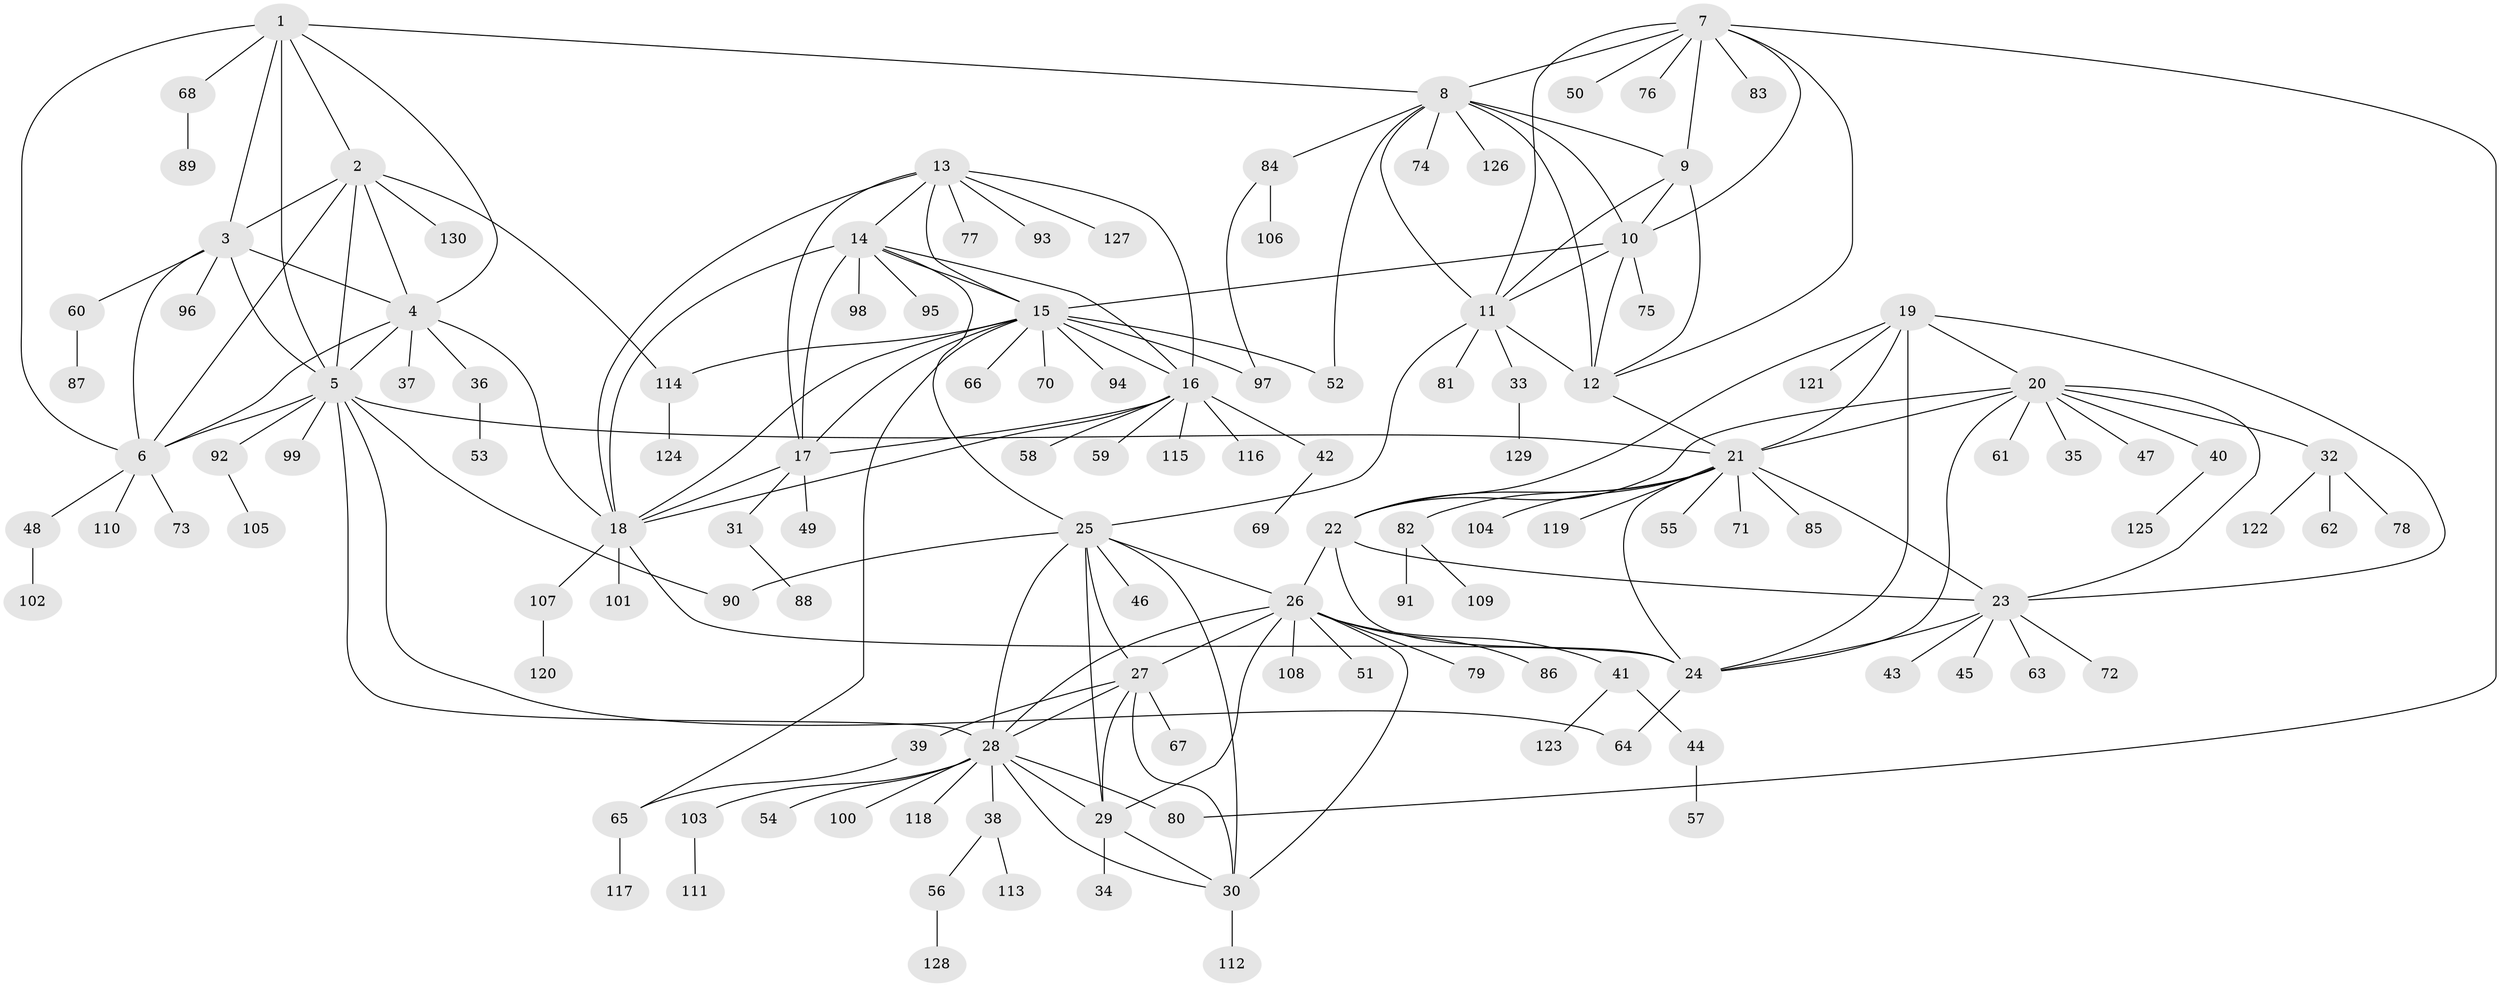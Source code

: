 // Generated by graph-tools (version 1.1) at 2025/50/03/09/25 03:50:40]
// undirected, 130 vertices, 192 edges
graph export_dot {
graph [start="1"]
  node [color=gray90,style=filled];
  1;
  2;
  3;
  4;
  5;
  6;
  7;
  8;
  9;
  10;
  11;
  12;
  13;
  14;
  15;
  16;
  17;
  18;
  19;
  20;
  21;
  22;
  23;
  24;
  25;
  26;
  27;
  28;
  29;
  30;
  31;
  32;
  33;
  34;
  35;
  36;
  37;
  38;
  39;
  40;
  41;
  42;
  43;
  44;
  45;
  46;
  47;
  48;
  49;
  50;
  51;
  52;
  53;
  54;
  55;
  56;
  57;
  58;
  59;
  60;
  61;
  62;
  63;
  64;
  65;
  66;
  67;
  68;
  69;
  70;
  71;
  72;
  73;
  74;
  75;
  76;
  77;
  78;
  79;
  80;
  81;
  82;
  83;
  84;
  85;
  86;
  87;
  88;
  89;
  90;
  91;
  92;
  93;
  94;
  95;
  96;
  97;
  98;
  99;
  100;
  101;
  102;
  103;
  104;
  105;
  106;
  107;
  108;
  109;
  110;
  111;
  112;
  113;
  114;
  115;
  116;
  117;
  118;
  119;
  120;
  121;
  122;
  123;
  124;
  125;
  126;
  127;
  128;
  129;
  130;
  1 -- 2;
  1 -- 3;
  1 -- 4;
  1 -- 5;
  1 -- 6;
  1 -- 8;
  1 -- 68;
  2 -- 3;
  2 -- 4;
  2 -- 5;
  2 -- 6;
  2 -- 114;
  2 -- 130;
  3 -- 4;
  3 -- 5;
  3 -- 6;
  3 -- 60;
  3 -- 96;
  4 -- 5;
  4 -- 6;
  4 -- 18;
  4 -- 36;
  4 -- 37;
  5 -- 6;
  5 -- 21;
  5 -- 28;
  5 -- 64;
  5 -- 90;
  5 -- 92;
  5 -- 99;
  6 -- 48;
  6 -- 73;
  6 -- 110;
  7 -- 8;
  7 -- 9;
  7 -- 10;
  7 -- 11;
  7 -- 12;
  7 -- 50;
  7 -- 76;
  7 -- 80;
  7 -- 83;
  8 -- 9;
  8 -- 10;
  8 -- 11;
  8 -- 12;
  8 -- 52;
  8 -- 74;
  8 -- 84;
  8 -- 126;
  9 -- 10;
  9 -- 11;
  9 -- 12;
  10 -- 11;
  10 -- 12;
  10 -- 15;
  10 -- 75;
  11 -- 12;
  11 -- 25;
  11 -- 33;
  11 -- 81;
  12 -- 21;
  13 -- 14;
  13 -- 15;
  13 -- 16;
  13 -- 17;
  13 -- 18;
  13 -- 77;
  13 -- 93;
  13 -- 127;
  14 -- 15;
  14 -- 16;
  14 -- 17;
  14 -- 18;
  14 -- 25;
  14 -- 95;
  14 -- 98;
  15 -- 16;
  15 -- 17;
  15 -- 18;
  15 -- 52;
  15 -- 65;
  15 -- 66;
  15 -- 70;
  15 -- 94;
  15 -- 97;
  15 -- 114;
  16 -- 17;
  16 -- 18;
  16 -- 42;
  16 -- 58;
  16 -- 59;
  16 -- 115;
  16 -- 116;
  17 -- 18;
  17 -- 31;
  17 -- 49;
  18 -- 24;
  18 -- 101;
  18 -- 107;
  19 -- 20;
  19 -- 21;
  19 -- 22;
  19 -- 23;
  19 -- 24;
  19 -- 121;
  20 -- 21;
  20 -- 22;
  20 -- 23;
  20 -- 24;
  20 -- 32;
  20 -- 35;
  20 -- 40;
  20 -- 47;
  20 -- 61;
  21 -- 22;
  21 -- 23;
  21 -- 24;
  21 -- 55;
  21 -- 71;
  21 -- 82;
  21 -- 85;
  21 -- 104;
  21 -- 119;
  22 -- 23;
  22 -- 24;
  22 -- 26;
  23 -- 24;
  23 -- 43;
  23 -- 45;
  23 -- 63;
  23 -- 72;
  24 -- 64;
  25 -- 26;
  25 -- 27;
  25 -- 28;
  25 -- 29;
  25 -- 30;
  25 -- 46;
  25 -- 90;
  26 -- 27;
  26 -- 28;
  26 -- 29;
  26 -- 30;
  26 -- 41;
  26 -- 51;
  26 -- 79;
  26 -- 86;
  26 -- 108;
  27 -- 28;
  27 -- 29;
  27 -- 30;
  27 -- 39;
  27 -- 67;
  28 -- 29;
  28 -- 30;
  28 -- 38;
  28 -- 54;
  28 -- 80;
  28 -- 100;
  28 -- 103;
  28 -- 118;
  29 -- 30;
  29 -- 34;
  30 -- 112;
  31 -- 88;
  32 -- 62;
  32 -- 78;
  32 -- 122;
  33 -- 129;
  36 -- 53;
  38 -- 56;
  38 -- 113;
  39 -- 65;
  40 -- 125;
  41 -- 44;
  41 -- 123;
  42 -- 69;
  44 -- 57;
  48 -- 102;
  56 -- 128;
  60 -- 87;
  65 -- 117;
  68 -- 89;
  82 -- 91;
  82 -- 109;
  84 -- 97;
  84 -- 106;
  92 -- 105;
  103 -- 111;
  107 -- 120;
  114 -- 124;
}
